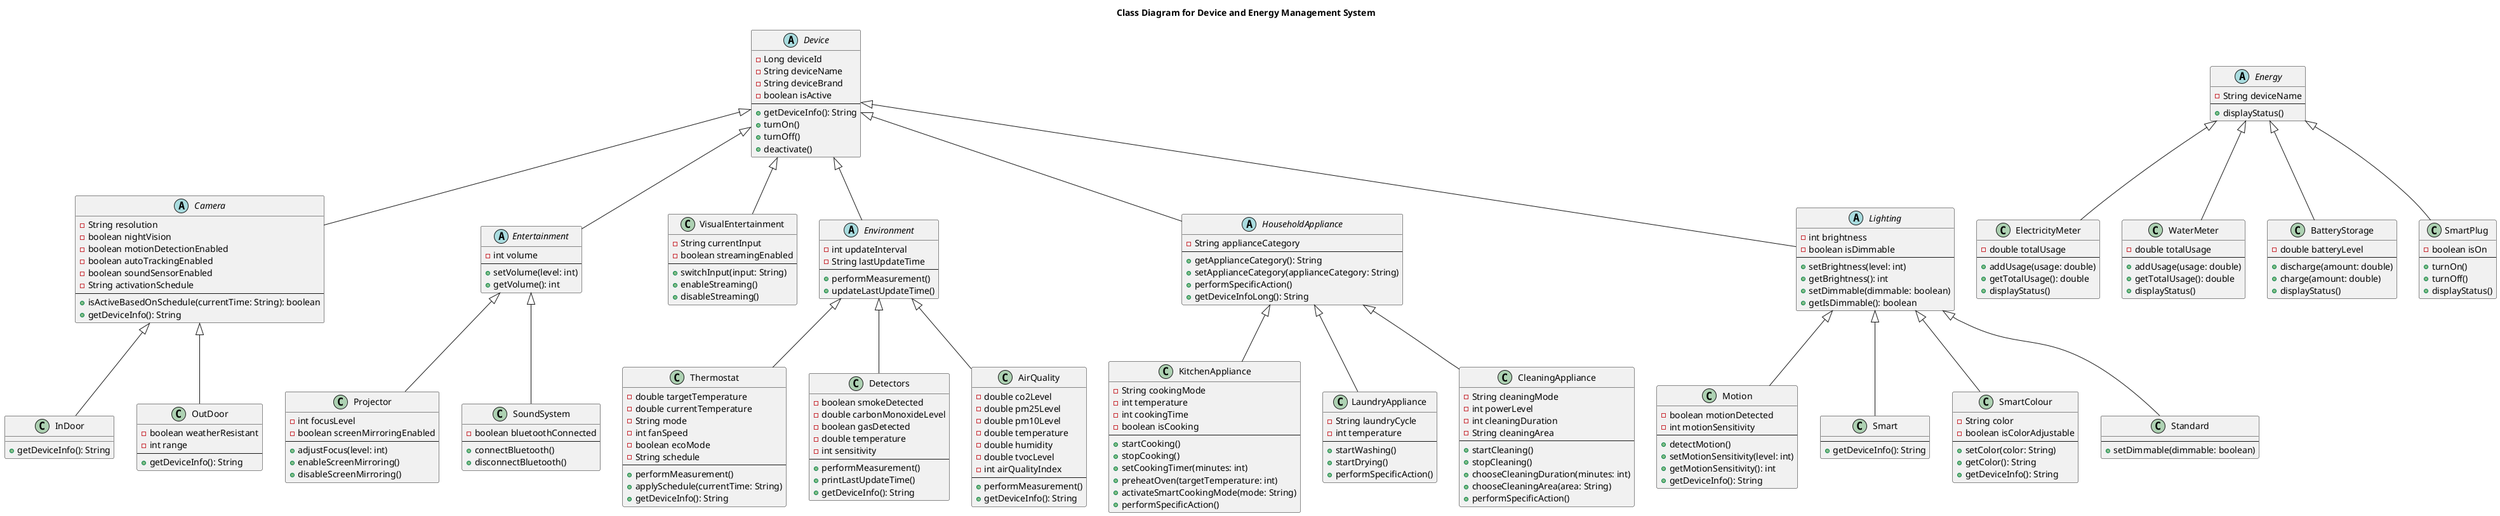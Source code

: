 @startuml
title Class Diagram for Device and Energy Management System

abstract class Device {
- Long deviceId
- String deviceName
- String deviceBrand
- boolean isActive
--
+ getDeviceInfo(): String
+ turnOn()
+ turnOff()
+ deactivate()
}

abstract class Camera extends Device {
- String resolution
- boolean nightVision
- boolean motionDetectionEnabled
- boolean autoTrackingEnabled
- boolean soundSensorEnabled
- String activationSchedule
--
+ isActiveBasedOnSchedule(currentTime: String): boolean
+ getDeviceInfo(): String
}

class InDoor extends Camera {
+ getDeviceInfo(): String
}

class OutDoor extends Camera {
- boolean weatherResistant
- int range
--
+ getDeviceInfo(): String
}


abstract class Energy {
- String deviceName
--
+ displayStatus()
}

class ElectricityMeter extends Energy {
- double totalUsage
--
+ addUsage(usage: double)
+ getTotalUsage(): double
+ displayStatus()
}

class WaterMeter extends Energy {
- double totalUsage
--
+ addUsage(usage: double)
+ getTotalUsage(): double
+ displayStatus()
}

class BatteryStorage extends Energy {
- double batteryLevel
--
+ discharge(amount: double)
+ charge(amount: double)
+ displayStatus()
}


class SmartPlug extends Energy {
- boolean isOn
--
+ turnOn()
+ turnOff()
+ displayStatus()
}



abstract class Entertainment extends Device {
- int volume
--
+ setVolume(level: int)
+ getVolume(): int
}


class Projector extends Entertainment {
- int focusLevel
- boolean screenMirroringEnabled
--
+ adjustFocus(level: int)
+ enableScreenMirroring()
+ disableScreenMirroring()
}

class VisualEntertainment extends Device {
    - String currentInput
    - boolean streamingEnabled
    --
    + switchInput(input: String)
    + enableStreaming()
    + disableStreaming()
}



class SoundSystem extends Entertainment {
    - boolean bluetoothConnected
    --
    + connectBluetooth()
    + disconnectBluetooth()
}




abstract class Environment extends Device {
    - int updateInterval
    - String lastUpdateTime
    --
    + performMeasurement()
    + updateLastUpdateTime()
}

class Thermostat extends Environment {
    - double targetTemperature
    - double currentTemperature
    - String mode
    - int fanSpeed
    - boolean ecoMode
    - String schedule
    --
    + performMeasurement()
    + applySchedule(currentTime: String)
    + getDeviceInfo(): String
}

class Detectors extends Environment {
    - boolean smokeDetected
    - double carbonMonoxideLevel
    - boolean gasDetected
    - double temperature
    - int sensitivity
    --
    + performMeasurement()
    + printLastUpdateTime()
    + getDeviceInfo(): String
}

class AirQuality extends Environment {
    - double co2Level
    - double pm25Level
    - double pm10Level
    - double temperature
    - double humidity
    - double tvocLevel
    - int airQualityIndex
    --
    + performMeasurement()
    + getDeviceInfo(): String
}



abstract class HouseholdAppliance extends Device {
    - String applianceCategory
    --
    + getApplianceCategory(): String
    + setApplianceCategory(applianceCategory: String)
    + performSpecificAction()
    + getDeviceInfoLong(): String
}

class KitchenAppliance extends HouseholdAppliance {
    - String cookingMode
    - int temperature
    - int cookingTime
    - boolean isCooking
    --
    + startCooking()
    + stopCooking()
    + setCookingTimer(minutes: int)
    + preheatOven(targetTemperature: int)
    + activateSmartCookingMode(mode: String)
    + performSpecificAction()
}

class LaundryAppliance extends HouseholdAppliance {
    - String laundryCycle
    - int temperature
    --
    + startWashing()
    + startDrying()
    + performSpecificAction()
}

class CleaningAppliance extends HouseholdAppliance {
    - String cleaningMode
    - int powerLevel
    - int cleaningDuration
    - String cleaningArea
    --
    + startCleaning()
    + stopCleaning()
    + chooseCleaningDuration(minutes: int)
    + chooseCleaningArea(area: String)
    + performSpecificAction()
}



abstract class Lighting extends Device {
    - int brightness
    - boolean isDimmable
    --
    + setBrightness(level: int)
    + getBrightness(): int
    + setDimmable(dimmable: boolean)
    + getIsDimmable(): boolean
}

class Motion extends Lighting {
    - boolean motionDetected
    - int motionSensitivity
    --
    + detectMotion()
    + setMotionSensitivity(level: int)
    + getMotionSensitivity(): int
    + getDeviceInfo(): String
}

class Smart extends Lighting {
    --
    + getDeviceInfo(): String
}

class SmartColour extends Lighting {
    - String color
    - boolean isColorAdjustable
    --
    + setColor(color: String)
    + getColor(): String
    + getDeviceInfo(): String
}

class Standard extends Lighting {
    --
    + setDimmable(dimmable: boolean)
}



@enduml
